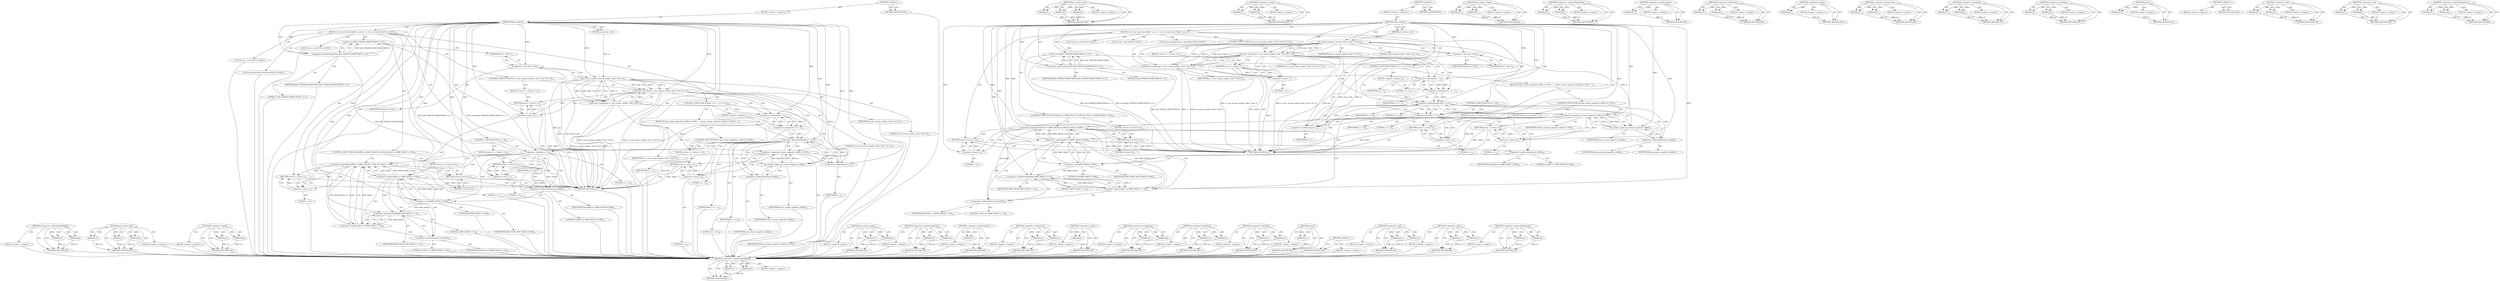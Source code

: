 digraph "&lt;operator&gt;.indirectIndexAccess" {
vulnerable_177 [label=<(METHOD,&lt;operator&gt;.arithmeticShiftRight)>];
vulnerable_178 [label=<(PARAM,p1)>];
vulnerable_179 [label=<(PARAM,p2)>];
vulnerable_180 [label=<(BLOCK,&lt;empty&gt;,&lt;empty&gt;)>];
vulnerable_181 [label=<(METHOD_RETURN,ANY)>];
vulnerable_128 [label=<(METHOD,jas_stream_read)>];
vulnerable_129 [label=<(PARAM,p1)>];
vulnerable_130 [label=<(PARAM,p2)>];
vulnerable_131 [label=<(PARAM,p3)>];
vulnerable_132 [label=<(BLOCK,&lt;empty&gt;,&lt;empty&gt;)>];
vulnerable_133 [label=<(METHOD_RETURN,ANY)>];
vulnerable_152 [label=<(METHOD,&lt;operator&gt;.equals)>];
vulnerable_153 [label=<(PARAM,p1)>];
vulnerable_154 [label=<(PARAM,p2)>];
vulnerable_155 [label=<(BLOCK,&lt;empty&gt;,&lt;empty&gt;)>];
vulnerable_156 [label=<(METHOD_RETURN,ANY)>];
vulnerable_6 [label=<(METHOD,&lt;global&gt;)<SUB>1</SUB>>];
vulnerable_7 [label=<(BLOCK,&lt;empty&gt;,&lt;empty&gt;)<SUB>1</SUB>>];
vulnerable_8 [label=<(METHOD,bmp_validate)<SUB>1</SUB>>];
vulnerable_9 [label=<(PARAM,jas_stream_t *in)<SUB>1</SUB>>];
vulnerable_10 [label=<(BLOCK,{
 	int n;
 	int i;
	uchar buf[2];
 
 	assert(J...,{
 	int n;
 	int i;
	uchar buf[2];
 
 	assert(J...)<SUB>2</SUB>>];
vulnerable_11 [label="<(LOCAL,int n: int)<SUB>3</SUB>>"];
vulnerable_12 [label="<(LOCAL,int i: int)<SUB>4</SUB>>"];
vulnerable_13 [label="<(LOCAL,uchar[2] buf: uchar[2])<SUB>5</SUB>>"];
vulnerable_14 [label=<(assert,assert(JAS_STREAM_MAXPUTBACK &gt;= 2))<SUB>7</SUB>>];
vulnerable_15 [label=<(&lt;operator&gt;.greaterEqualsThan,JAS_STREAM_MAXPUTBACK &gt;= 2)<SUB>7</SUB>>];
vulnerable_16 [label=<(IDENTIFIER,JAS_STREAM_MAXPUTBACK,JAS_STREAM_MAXPUTBACK &gt;= 2)<SUB>7</SUB>>];
vulnerable_17 [label=<(LITERAL,2,JAS_STREAM_MAXPUTBACK &gt;= 2)<SUB>7</SUB>>];
vulnerable_18 [label=<(CONTROL_STRUCTURE,IF,if ((n = jas_stream_read(in, (char *) buf, 2)) &lt; 0))<SUB>10</SUB>>];
vulnerable_19 [label=<(&lt;operator&gt;.lessThan,(n = jas_stream_read(in, (char *) buf, 2)) &lt; 0)<SUB>10</SUB>>];
vulnerable_20 [label=<(&lt;operator&gt;.assignment,n = jas_stream_read(in, (char *) buf, 2))<SUB>10</SUB>>];
vulnerable_21 [label=<(IDENTIFIER,n,n = jas_stream_read(in, (char *) buf, 2))<SUB>10</SUB>>];
vulnerable_22 [label=<(jas_stream_read,jas_stream_read(in, (char *) buf, 2))<SUB>10</SUB>>];
vulnerable_23 [label=<(IDENTIFIER,in,jas_stream_read(in, (char *) buf, 2))<SUB>10</SUB>>];
vulnerable_24 [label=<(&lt;operator&gt;.cast,(char *) buf)<SUB>10</SUB>>];
vulnerable_25 [label=<(UNKNOWN,char *,char *)<SUB>10</SUB>>];
vulnerable_26 [label=<(IDENTIFIER,buf,(char *) buf)<SUB>10</SUB>>];
vulnerable_27 [label=<(LITERAL,2,jas_stream_read(in, (char *) buf, 2))<SUB>10</SUB>>];
vulnerable_28 [label=<(LITERAL,0,(n = jas_stream_read(in, (char *) buf, 2)) &lt; 0)<SUB>10</SUB>>];
vulnerable_29 [label=<(BLOCK,{
		return -1;
	},{
		return -1;
	})<SUB>10</SUB>>];
vulnerable_30 [label=<(RETURN,return -1;,return -1;)<SUB>11</SUB>>];
vulnerable_31 [label=<(&lt;operator&gt;.minus,-1)<SUB>11</SUB>>];
vulnerable_32 [label=<(LITERAL,1,-1)<SUB>11</SUB>>];
vulnerable_33 [label=<(CONTROL_STRUCTURE,FOR,for (i = n - 1;i &gt;= 0;--i))<SUB>14</SUB>>];
vulnerable_34 [label=<(BLOCK,&lt;empty&gt;,&lt;empty&gt;)<SUB>14</SUB>>];
vulnerable_35 [label=<(&lt;operator&gt;.assignment,i = n - 1)<SUB>14</SUB>>];
vulnerable_36 [label=<(IDENTIFIER,i,i = n - 1)<SUB>14</SUB>>];
vulnerable_37 [label=<(&lt;operator&gt;.subtraction,n - 1)<SUB>14</SUB>>];
vulnerable_38 [label=<(IDENTIFIER,n,n - 1)<SUB>14</SUB>>];
vulnerable_39 [label=<(LITERAL,1,n - 1)<SUB>14</SUB>>];
vulnerable_40 [label=<(&lt;operator&gt;.greaterEqualsThan,i &gt;= 0)<SUB>14</SUB>>];
vulnerable_41 [label=<(IDENTIFIER,i,i &gt;= 0)<SUB>14</SUB>>];
vulnerable_42 [label=<(LITERAL,0,i &gt;= 0)<SUB>14</SUB>>];
vulnerable_43 [label=<(&lt;operator&gt;.preDecrement,--i)<SUB>14</SUB>>];
vulnerable_44 [label=<(IDENTIFIER,i,--i)<SUB>14</SUB>>];
vulnerable_45 [label=<(BLOCK,{
		if (jas_stream_ungetc(in, buf[i]) == EOF) {...,{
		if (jas_stream_ungetc(in, buf[i]) == EOF) {...)<SUB>14</SUB>>];
vulnerable_46 [label=<(CONTROL_STRUCTURE,IF,if (jas_stream_ungetc(in, buf[i]) == EOF))<SUB>15</SUB>>];
vulnerable_47 [label=<(&lt;operator&gt;.equals,jas_stream_ungetc(in, buf[i]) == EOF)<SUB>15</SUB>>];
vulnerable_48 [label=<(jas_stream_ungetc,jas_stream_ungetc(in, buf[i]))<SUB>15</SUB>>];
vulnerable_49 [label=<(IDENTIFIER,in,jas_stream_ungetc(in, buf[i]))<SUB>15</SUB>>];
vulnerable_50 [label=<(&lt;operator&gt;.indirectIndexAccess,buf[i])<SUB>15</SUB>>];
vulnerable_51 [label=<(IDENTIFIER,buf,jas_stream_ungetc(in, buf[i]))<SUB>15</SUB>>];
vulnerable_52 [label=<(IDENTIFIER,i,jas_stream_ungetc(in, buf[i]))<SUB>15</SUB>>];
vulnerable_53 [label=<(IDENTIFIER,EOF,jas_stream_ungetc(in, buf[i]) == EOF)<SUB>15</SUB>>];
vulnerable_54 [label=<(BLOCK,{
			return -1;
		},{
			return -1;
		})<SUB>15</SUB>>];
vulnerable_55 [label=<(RETURN,return -1;,return -1;)<SUB>16</SUB>>];
vulnerable_56 [label=<(&lt;operator&gt;.minus,-1)<SUB>16</SUB>>];
vulnerable_57 [label=<(LITERAL,1,-1)<SUB>16</SUB>>];
vulnerable_58 [label=<(CONTROL_STRUCTURE,IF,if (n &lt; 2))<SUB>20</SUB>>];
vulnerable_59 [label=<(&lt;operator&gt;.lessThan,n &lt; 2)<SUB>20</SUB>>];
vulnerable_60 [label=<(IDENTIFIER,n,n &lt; 2)<SUB>20</SUB>>];
vulnerable_61 [label=<(LITERAL,2,n &lt; 2)<SUB>20</SUB>>];
vulnerable_62 [label=<(BLOCK,{
		return -1;
	},{
		return -1;
	})<SUB>20</SUB>>];
vulnerable_63 [label=<(RETURN,return -1;,return -1;)<SUB>21</SUB>>];
vulnerable_64 [label=<(&lt;operator&gt;.minus,-1)<SUB>21</SUB>>];
vulnerable_65 [label=<(LITERAL,1,-1)<SUB>21</SUB>>];
vulnerable_66 [label=<(CONTROL_STRUCTURE,IF,if (buf[0] == (BMP_MAGIC &amp; 0xff) &amp;&amp; buf[1] == (BMP_MAGIC &gt;&gt; 8)))<SUB>24</SUB>>];
vulnerable_67 [label=<(&lt;operator&gt;.logicalAnd,buf[0] == (BMP_MAGIC &amp; 0xff) &amp;&amp; buf[1] == (BMP_...)<SUB>24</SUB>>];
vulnerable_68 [label=<(&lt;operator&gt;.equals,buf[0] == (BMP_MAGIC &amp; 0xff))<SUB>24</SUB>>];
vulnerable_69 [label=<(&lt;operator&gt;.indirectIndexAccess,buf[0])<SUB>24</SUB>>];
vulnerable_70 [label=<(IDENTIFIER,buf,buf[0] == (BMP_MAGIC &amp; 0xff))<SUB>24</SUB>>];
vulnerable_71 [label=<(LITERAL,0,buf[0] == (BMP_MAGIC &amp; 0xff))<SUB>24</SUB>>];
vulnerable_72 [label=<(&lt;operator&gt;.and,BMP_MAGIC &amp; 0xff)<SUB>24</SUB>>];
vulnerable_73 [label=<(IDENTIFIER,BMP_MAGIC,BMP_MAGIC &amp; 0xff)<SUB>24</SUB>>];
vulnerable_74 [label=<(LITERAL,0xff,BMP_MAGIC &amp; 0xff)<SUB>24</SUB>>];
vulnerable_75 [label=<(&lt;operator&gt;.equals,buf[1] == (BMP_MAGIC &gt;&gt; 8))<SUB>24</SUB>>];
vulnerable_76 [label=<(&lt;operator&gt;.indirectIndexAccess,buf[1])<SUB>24</SUB>>];
vulnerable_77 [label=<(IDENTIFIER,buf,buf[1] == (BMP_MAGIC &gt;&gt; 8))<SUB>24</SUB>>];
vulnerable_78 [label=<(LITERAL,1,buf[1] == (BMP_MAGIC &gt;&gt; 8))<SUB>24</SUB>>];
vulnerable_79 [label=<(&lt;operator&gt;.arithmeticShiftRight,BMP_MAGIC &gt;&gt; 8)<SUB>24</SUB>>];
vulnerable_80 [label=<(IDENTIFIER,BMP_MAGIC,BMP_MAGIC &gt;&gt; 8)<SUB>24</SUB>>];
vulnerable_81 [label=<(LITERAL,8,BMP_MAGIC &gt;&gt; 8)<SUB>24</SUB>>];
vulnerable_82 [label=<(BLOCK,{
		return 0;
	},{
		return 0;
	})<SUB>24</SUB>>];
vulnerable_83 [label=<(RETURN,return 0;,return 0;)<SUB>25</SUB>>];
vulnerable_84 [label=<(LITERAL,0,return 0;)<SUB>25</SUB>>];
vulnerable_85 [label=<(RETURN,return -1;,return -1;)<SUB>27</SUB>>];
vulnerable_86 [label=<(&lt;operator&gt;.minus,-1)<SUB>27</SUB>>];
vulnerable_87 [label=<(LITERAL,1,-1)<SUB>27</SUB>>];
vulnerable_88 [label=<(METHOD_RETURN,int)<SUB>1</SUB>>];
vulnerable_90 [label=<(METHOD_RETURN,ANY)<SUB>1</SUB>>];
vulnerable_157 [label=<(METHOD,jas_stream_ungetc)>];
vulnerable_158 [label=<(PARAM,p1)>];
vulnerable_159 [label=<(PARAM,p2)>];
vulnerable_160 [label=<(BLOCK,&lt;empty&gt;,&lt;empty&gt;)>];
vulnerable_161 [label=<(METHOD_RETURN,ANY)>];
vulnerable_113 [label=<(METHOD,&lt;operator&gt;.greaterEqualsThan)>];
vulnerable_114 [label=<(PARAM,p1)>];
vulnerable_115 [label=<(PARAM,p2)>];
vulnerable_116 [label=<(BLOCK,&lt;empty&gt;,&lt;empty&gt;)>];
vulnerable_117 [label=<(METHOD_RETURN,ANY)>];
vulnerable_148 [label=<(METHOD,&lt;operator&gt;.preDecrement)>];
vulnerable_149 [label=<(PARAM,p1)>];
vulnerable_150 [label=<(BLOCK,&lt;empty&gt;,&lt;empty&gt;)>];
vulnerable_151 [label=<(METHOD_RETURN,ANY)>];
vulnerable_143 [label=<(METHOD,&lt;operator&gt;.subtraction)>];
vulnerable_144 [label=<(PARAM,p1)>];
vulnerable_145 [label=<(PARAM,p2)>];
vulnerable_146 [label=<(BLOCK,&lt;empty&gt;,&lt;empty&gt;)>];
vulnerable_147 [label=<(METHOD_RETURN,ANY)>];
vulnerable_139 [label=<(METHOD,&lt;operator&gt;.minus)>];
vulnerable_140 [label=<(PARAM,p1)>];
vulnerable_141 [label=<(BLOCK,&lt;empty&gt;,&lt;empty&gt;)>];
vulnerable_142 [label=<(METHOD_RETURN,ANY)>];
vulnerable_123 [label=<(METHOD,&lt;operator&gt;.assignment)>];
vulnerable_124 [label=<(PARAM,p1)>];
vulnerable_125 [label=<(PARAM,p2)>];
vulnerable_126 [label=<(BLOCK,&lt;empty&gt;,&lt;empty&gt;)>];
vulnerable_127 [label=<(METHOD_RETURN,ANY)>];
vulnerable_167 [label=<(METHOD,&lt;operator&gt;.logicalAnd)>];
vulnerable_168 [label=<(PARAM,p1)>];
vulnerable_169 [label=<(PARAM,p2)>];
vulnerable_170 [label=<(BLOCK,&lt;empty&gt;,&lt;empty&gt;)>];
vulnerable_171 [label=<(METHOD_RETURN,ANY)>];
vulnerable_118 [label=<(METHOD,&lt;operator&gt;.lessThan)>];
vulnerable_119 [label=<(PARAM,p1)>];
vulnerable_120 [label=<(PARAM,p2)>];
vulnerable_121 [label=<(BLOCK,&lt;empty&gt;,&lt;empty&gt;)>];
vulnerable_122 [label=<(METHOD_RETURN,ANY)>];
vulnerable_109 [label=<(METHOD,assert)>];
vulnerable_110 [label=<(PARAM,p1)>];
vulnerable_111 [label=<(BLOCK,&lt;empty&gt;,&lt;empty&gt;)>];
vulnerable_112 [label=<(METHOD_RETURN,ANY)>];
vulnerable_103 [label=<(METHOD,&lt;global&gt;)<SUB>1</SUB>>];
vulnerable_104 [label=<(BLOCK,&lt;empty&gt;,&lt;empty&gt;)>];
vulnerable_105 [label=<(METHOD_RETURN,ANY)>];
vulnerable_172 [label=<(METHOD,&lt;operator&gt;.and)>];
vulnerable_173 [label=<(PARAM,p1)>];
vulnerable_174 [label=<(PARAM,p2)>];
vulnerable_175 [label=<(BLOCK,&lt;empty&gt;,&lt;empty&gt;)>];
vulnerable_176 [label=<(METHOD_RETURN,ANY)>];
vulnerable_134 [label=<(METHOD,&lt;operator&gt;.cast)>];
vulnerable_135 [label=<(PARAM,p1)>];
vulnerable_136 [label=<(PARAM,p2)>];
vulnerable_137 [label=<(BLOCK,&lt;empty&gt;,&lt;empty&gt;)>];
vulnerable_138 [label=<(METHOD_RETURN,ANY)>];
vulnerable_162 [label=<(METHOD,&lt;operator&gt;.indirectIndexAccess)>];
vulnerable_163 [label=<(PARAM,p1)>];
vulnerable_164 [label=<(PARAM,p2)>];
vulnerable_165 [label=<(BLOCK,&lt;empty&gt;,&lt;empty&gt;)>];
vulnerable_166 [label=<(METHOD_RETURN,ANY)>];
fixed_177 [label=<(METHOD,&lt;operator&gt;.arithmeticShiftRight)>];
fixed_178 [label=<(PARAM,p1)>];
fixed_179 [label=<(PARAM,p2)>];
fixed_180 [label=<(BLOCK,&lt;empty&gt;,&lt;empty&gt;)>];
fixed_181 [label=<(METHOD_RETURN,ANY)>];
fixed_128 [label=<(METHOD,jas_stream_read)>];
fixed_129 [label=<(PARAM,p1)>];
fixed_130 [label=<(PARAM,p2)>];
fixed_131 [label=<(PARAM,p3)>];
fixed_132 [label=<(BLOCK,&lt;empty&gt;,&lt;empty&gt;)>];
fixed_133 [label=<(METHOD_RETURN,ANY)>];
fixed_152 [label=<(METHOD,&lt;operator&gt;.equals)>];
fixed_153 [label=<(PARAM,p1)>];
fixed_154 [label=<(PARAM,p2)>];
fixed_155 [label=<(BLOCK,&lt;empty&gt;,&lt;empty&gt;)>];
fixed_156 [label=<(METHOD_RETURN,ANY)>];
fixed_6 [label=<(METHOD,&lt;global&gt;)<SUB>1</SUB>>];
fixed_7 [label=<(BLOCK,&lt;empty&gt;,&lt;empty&gt;)<SUB>1</SUB>>];
fixed_8 [label=<(METHOD,bmp_validate)<SUB>1</SUB>>];
fixed_9 [label=<(PARAM,jas_stream_t *in)<SUB>1</SUB>>];
fixed_10 [label=<(BLOCK,{
 	int n;
 	int i;
	jas_uchar buf[2];
 
 	asse...,{
 	int n;
 	int i;
	jas_uchar buf[2];
 
 	asse...)<SUB>2</SUB>>];
fixed_11 [label="<(LOCAL,int n: int)<SUB>3</SUB>>"];
fixed_12 [label="<(LOCAL,int i: int)<SUB>4</SUB>>"];
fixed_13 [label="<(LOCAL,jas_uchar[2] buf: jas_uchar[2])<SUB>5</SUB>>"];
fixed_14 [label=<(assert,assert(JAS_STREAM_MAXPUTBACK &gt;= 2))<SUB>7</SUB>>];
fixed_15 [label=<(&lt;operator&gt;.greaterEqualsThan,JAS_STREAM_MAXPUTBACK &gt;= 2)<SUB>7</SUB>>];
fixed_16 [label=<(IDENTIFIER,JAS_STREAM_MAXPUTBACK,JAS_STREAM_MAXPUTBACK &gt;= 2)<SUB>7</SUB>>];
fixed_17 [label=<(LITERAL,2,JAS_STREAM_MAXPUTBACK &gt;= 2)<SUB>7</SUB>>];
fixed_18 [label=<(CONTROL_STRUCTURE,IF,if ((n = jas_stream_read(in, (char *) buf, 2)) &lt; 0))<SUB>10</SUB>>];
fixed_19 [label=<(&lt;operator&gt;.lessThan,(n = jas_stream_read(in, (char *) buf, 2)) &lt; 0)<SUB>10</SUB>>];
fixed_20 [label=<(&lt;operator&gt;.assignment,n = jas_stream_read(in, (char *) buf, 2))<SUB>10</SUB>>];
fixed_21 [label=<(IDENTIFIER,n,n = jas_stream_read(in, (char *) buf, 2))<SUB>10</SUB>>];
fixed_22 [label=<(jas_stream_read,jas_stream_read(in, (char *) buf, 2))<SUB>10</SUB>>];
fixed_23 [label=<(IDENTIFIER,in,jas_stream_read(in, (char *) buf, 2))<SUB>10</SUB>>];
fixed_24 [label=<(&lt;operator&gt;.cast,(char *) buf)<SUB>10</SUB>>];
fixed_25 [label=<(UNKNOWN,char *,char *)<SUB>10</SUB>>];
fixed_26 [label=<(IDENTIFIER,buf,(char *) buf)<SUB>10</SUB>>];
fixed_27 [label=<(LITERAL,2,jas_stream_read(in, (char *) buf, 2))<SUB>10</SUB>>];
fixed_28 [label=<(LITERAL,0,(n = jas_stream_read(in, (char *) buf, 2)) &lt; 0)<SUB>10</SUB>>];
fixed_29 [label=<(BLOCK,{
		return -1;
	},{
		return -1;
	})<SUB>10</SUB>>];
fixed_30 [label=<(RETURN,return -1;,return -1;)<SUB>11</SUB>>];
fixed_31 [label=<(&lt;operator&gt;.minus,-1)<SUB>11</SUB>>];
fixed_32 [label=<(LITERAL,1,-1)<SUB>11</SUB>>];
fixed_33 [label=<(CONTROL_STRUCTURE,FOR,for (i = n - 1;i &gt;= 0;--i))<SUB>14</SUB>>];
fixed_34 [label=<(BLOCK,&lt;empty&gt;,&lt;empty&gt;)<SUB>14</SUB>>];
fixed_35 [label=<(&lt;operator&gt;.assignment,i = n - 1)<SUB>14</SUB>>];
fixed_36 [label=<(IDENTIFIER,i,i = n - 1)<SUB>14</SUB>>];
fixed_37 [label=<(&lt;operator&gt;.subtraction,n - 1)<SUB>14</SUB>>];
fixed_38 [label=<(IDENTIFIER,n,n - 1)<SUB>14</SUB>>];
fixed_39 [label=<(LITERAL,1,n - 1)<SUB>14</SUB>>];
fixed_40 [label=<(&lt;operator&gt;.greaterEqualsThan,i &gt;= 0)<SUB>14</SUB>>];
fixed_41 [label=<(IDENTIFIER,i,i &gt;= 0)<SUB>14</SUB>>];
fixed_42 [label=<(LITERAL,0,i &gt;= 0)<SUB>14</SUB>>];
fixed_43 [label=<(&lt;operator&gt;.preDecrement,--i)<SUB>14</SUB>>];
fixed_44 [label=<(IDENTIFIER,i,--i)<SUB>14</SUB>>];
fixed_45 [label=<(BLOCK,{
		if (jas_stream_ungetc(in, buf[i]) == EOF) {...,{
		if (jas_stream_ungetc(in, buf[i]) == EOF) {...)<SUB>14</SUB>>];
fixed_46 [label=<(CONTROL_STRUCTURE,IF,if (jas_stream_ungetc(in, buf[i]) == EOF))<SUB>15</SUB>>];
fixed_47 [label=<(&lt;operator&gt;.equals,jas_stream_ungetc(in, buf[i]) == EOF)<SUB>15</SUB>>];
fixed_48 [label=<(jas_stream_ungetc,jas_stream_ungetc(in, buf[i]))<SUB>15</SUB>>];
fixed_49 [label=<(IDENTIFIER,in,jas_stream_ungetc(in, buf[i]))<SUB>15</SUB>>];
fixed_50 [label=<(&lt;operator&gt;.indirectIndexAccess,buf[i])<SUB>15</SUB>>];
fixed_51 [label=<(IDENTIFIER,buf,jas_stream_ungetc(in, buf[i]))<SUB>15</SUB>>];
fixed_52 [label=<(IDENTIFIER,i,jas_stream_ungetc(in, buf[i]))<SUB>15</SUB>>];
fixed_53 [label=<(IDENTIFIER,EOF,jas_stream_ungetc(in, buf[i]) == EOF)<SUB>15</SUB>>];
fixed_54 [label=<(BLOCK,{
			return -1;
		},{
			return -1;
		})<SUB>15</SUB>>];
fixed_55 [label=<(RETURN,return -1;,return -1;)<SUB>16</SUB>>];
fixed_56 [label=<(&lt;operator&gt;.minus,-1)<SUB>16</SUB>>];
fixed_57 [label=<(LITERAL,1,-1)<SUB>16</SUB>>];
fixed_58 [label=<(CONTROL_STRUCTURE,IF,if (n &lt; 2))<SUB>20</SUB>>];
fixed_59 [label=<(&lt;operator&gt;.lessThan,n &lt; 2)<SUB>20</SUB>>];
fixed_60 [label=<(IDENTIFIER,n,n &lt; 2)<SUB>20</SUB>>];
fixed_61 [label=<(LITERAL,2,n &lt; 2)<SUB>20</SUB>>];
fixed_62 [label=<(BLOCK,{
		return -1;
	},{
		return -1;
	})<SUB>20</SUB>>];
fixed_63 [label=<(RETURN,return -1;,return -1;)<SUB>21</SUB>>];
fixed_64 [label=<(&lt;operator&gt;.minus,-1)<SUB>21</SUB>>];
fixed_65 [label=<(LITERAL,1,-1)<SUB>21</SUB>>];
fixed_66 [label=<(CONTROL_STRUCTURE,IF,if (buf[0] == (BMP_MAGIC &amp; 0xff) &amp;&amp; buf[1] == (BMP_MAGIC &gt;&gt; 8)))<SUB>24</SUB>>];
fixed_67 [label=<(&lt;operator&gt;.logicalAnd,buf[0] == (BMP_MAGIC &amp; 0xff) &amp;&amp; buf[1] == (BMP_...)<SUB>24</SUB>>];
fixed_68 [label=<(&lt;operator&gt;.equals,buf[0] == (BMP_MAGIC &amp; 0xff))<SUB>24</SUB>>];
fixed_69 [label=<(&lt;operator&gt;.indirectIndexAccess,buf[0])<SUB>24</SUB>>];
fixed_70 [label=<(IDENTIFIER,buf,buf[0] == (BMP_MAGIC &amp; 0xff))<SUB>24</SUB>>];
fixed_71 [label=<(LITERAL,0,buf[0] == (BMP_MAGIC &amp; 0xff))<SUB>24</SUB>>];
fixed_72 [label=<(&lt;operator&gt;.and,BMP_MAGIC &amp; 0xff)<SUB>24</SUB>>];
fixed_73 [label=<(IDENTIFIER,BMP_MAGIC,BMP_MAGIC &amp; 0xff)<SUB>24</SUB>>];
fixed_74 [label=<(LITERAL,0xff,BMP_MAGIC &amp; 0xff)<SUB>24</SUB>>];
fixed_75 [label=<(&lt;operator&gt;.equals,buf[1] == (BMP_MAGIC &gt;&gt; 8))<SUB>24</SUB>>];
fixed_76 [label=<(&lt;operator&gt;.indirectIndexAccess,buf[1])<SUB>24</SUB>>];
fixed_77 [label=<(IDENTIFIER,buf,buf[1] == (BMP_MAGIC &gt;&gt; 8))<SUB>24</SUB>>];
fixed_78 [label=<(LITERAL,1,buf[1] == (BMP_MAGIC &gt;&gt; 8))<SUB>24</SUB>>];
fixed_79 [label=<(&lt;operator&gt;.arithmeticShiftRight,BMP_MAGIC &gt;&gt; 8)<SUB>24</SUB>>];
fixed_80 [label=<(IDENTIFIER,BMP_MAGIC,BMP_MAGIC &gt;&gt; 8)<SUB>24</SUB>>];
fixed_81 [label=<(LITERAL,8,BMP_MAGIC &gt;&gt; 8)<SUB>24</SUB>>];
fixed_82 [label=<(BLOCK,{
		return 0;
	},{
		return 0;
	})<SUB>24</SUB>>];
fixed_83 [label=<(RETURN,return 0;,return 0;)<SUB>25</SUB>>];
fixed_84 [label=<(LITERAL,0,return 0;)<SUB>25</SUB>>];
fixed_85 [label=<(RETURN,return -1;,return -1;)<SUB>27</SUB>>];
fixed_86 [label=<(&lt;operator&gt;.minus,-1)<SUB>27</SUB>>];
fixed_87 [label=<(LITERAL,1,-1)<SUB>27</SUB>>];
fixed_88 [label=<(METHOD_RETURN,int)<SUB>1</SUB>>];
fixed_90 [label=<(METHOD_RETURN,ANY)<SUB>1</SUB>>];
fixed_157 [label=<(METHOD,jas_stream_ungetc)>];
fixed_158 [label=<(PARAM,p1)>];
fixed_159 [label=<(PARAM,p2)>];
fixed_160 [label=<(BLOCK,&lt;empty&gt;,&lt;empty&gt;)>];
fixed_161 [label=<(METHOD_RETURN,ANY)>];
fixed_113 [label=<(METHOD,&lt;operator&gt;.greaterEqualsThan)>];
fixed_114 [label=<(PARAM,p1)>];
fixed_115 [label=<(PARAM,p2)>];
fixed_116 [label=<(BLOCK,&lt;empty&gt;,&lt;empty&gt;)>];
fixed_117 [label=<(METHOD_RETURN,ANY)>];
fixed_148 [label=<(METHOD,&lt;operator&gt;.preDecrement)>];
fixed_149 [label=<(PARAM,p1)>];
fixed_150 [label=<(BLOCK,&lt;empty&gt;,&lt;empty&gt;)>];
fixed_151 [label=<(METHOD_RETURN,ANY)>];
fixed_143 [label=<(METHOD,&lt;operator&gt;.subtraction)>];
fixed_144 [label=<(PARAM,p1)>];
fixed_145 [label=<(PARAM,p2)>];
fixed_146 [label=<(BLOCK,&lt;empty&gt;,&lt;empty&gt;)>];
fixed_147 [label=<(METHOD_RETURN,ANY)>];
fixed_139 [label=<(METHOD,&lt;operator&gt;.minus)>];
fixed_140 [label=<(PARAM,p1)>];
fixed_141 [label=<(BLOCK,&lt;empty&gt;,&lt;empty&gt;)>];
fixed_142 [label=<(METHOD_RETURN,ANY)>];
fixed_123 [label=<(METHOD,&lt;operator&gt;.assignment)>];
fixed_124 [label=<(PARAM,p1)>];
fixed_125 [label=<(PARAM,p2)>];
fixed_126 [label=<(BLOCK,&lt;empty&gt;,&lt;empty&gt;)>];
fixed_127 [label=<(METHOD_RETURN,ANY)>];
fixed_167 [label=<(METHOD,&lt;operator&gt;.logicalAnd)>];
fixed_168 [label=<(PARAM,p1)>];
fixed_169 [label=<(PARAM,p2)>];
fixed_170 [label=<(BLOCK,&lt;empty&gt;,&lt;empty&gt;)>];
fixed_171 [label=<(METHOD_RETURN,ANY)>];
fixed_118 [label=<(METHOD,&lt;operator&gt;.lessThan)>];
fixed_119 [label=<(PARAM,p1)>];
fixed_120 [label=<(PARAM,p2)>];
fixed_121 [label=<(BLOCK,&lt;empty&gt;,&lt;empty&gt;)>];
fixed_122 [label=<(METHOD_RETURN,ANY)>];
fixed_109 [label=<(METHOD,assert)>];
fixed_110 [label=<(PARAM,p1)>];
fixed_111 [label=<(BLOCK,&lt;empty&gt;,&lt;empty&gt;)>];
fixed_112 [label=<(METHOD_RETURN,ANY)>];
fixed_103 [label=<(METHOD,&lt;global&gt;)<SUB>1</SUB>>];
fixed_104 [label=<(BLOCK,&lt;empty&gt;,&lt;empty&gt;)>];
fixed_105 [label=<(METHOD_RETURN,ANY)>];
fixed_172 [label=<(METHOD,&lt;operator&gt;.and)>];
fixed_173 [label=<(PARAM,p1)>];
fixed_174 [label=<(PARAM,p2)>];
fixed_175 [label=<(BLOCK,&lt;empty&gt;,&lt;empty&gt;)>];
fixed_176 [label=<(METHOD_RETURN,ANY)>];
fixed_134 [label=<(METHOD,&lt;operator&gt;.cast)>];
fixed_135 [label=<(PARAM,p1)>];
fixed_136 [label=<(PARAM,p2)>];
fixed_137 [label=<(BLOCK,&lt;empty&gt;,&lt;empty&gt;)>];
fixed_138 [label=<(METHOD_RETURN,ANY)>];
fixed_162 [label=<(METHOD,&lt;operator&gt;.indirectIndexAccess)>];
fixed_163 [label=<(PARAM,p1)>];
fixed_164 [label=<(PARAM,p2)>];
fixed_165 [label=<(BLOCK,&lt;empty&gt;,&lt;empty&gt;)>];
fixed_166 [label=<(METHOD_RETURN,ANY)>];
vulnerable_177 -> vulnerable_178  [key=0, label="AST: "];
vulnerable_177 -> vulnerable_178  [key=1, label="DDG: "];
vulnerable_177 -> vulnerable_180  [key=0, label="AST: "];
vulnerable_177 -> vulnerable_179  [key=0, label="AST: "];
vulnerable_177 -> vulnerable_179  [key=1, label="DDG: "];
vulnerable_177 -> vulnerable_181  [key=0, label="AST: "];
vulnerable_177 -> vulnerable_181  [key=1, label="CFG: "];
vulnerable_178 -> vulnerable_181  [key=0, label="DDG: p1"];
vulnerable_179 -> vulnerable_181  [key=0, label="DDG: p2"];
vulnerable_180 -> fixed_177  [key=0];
vulnerable_181 -> fixed_177  [key=0];
vulnerable_128 -> vulnerable_129  [key=0, label="AST: "];
vulnerable_128 -> vulnerable_129  [key=1, label="DDG: "];
vulnerable_128 -> vulnerable_132  [key=0, label="AST: "];
vulnerable_128 -> vulnerable_130  [key=0, label="AST: "];
vulnerable_128 -> vulnerable_130  [key=1, label="DDG: "];
vulnerable_128 -> vulnerable_133  [key=0, label="AST: "];
vulnerable_128 -> vulnerable_133  [key=1, label="CFG: "];
vulnerable_128 -> vulnerable_131  [key=0, label="AST: "];
vulnerable_128 -> vulnerable_131  [key=1, label="DDG: "];
vulnerable_129 -> vulnerable_133  [key=0, label="DDG: p1"];
vulnerable_130 -> vulnerable_133  [key=0, label="DDG: p2"];
vulnerable_131 -> vulnerable_133  [key=0, label="DDG: p3"];
vulnerable_132 -> fixed_177  [key=0];
vulnerable_133 -> fixed_177  [key=0];
vulnerable_152 -> vulnerable_153  [key=0, label="AST: "];
vulnerable_152 -> vulnerable_153  [key=1, label="DDG: "];
vulnerable_152 -> vulnerable_155  [key=0, label="AST: "];
vulnerable_152 -> vulnerable_154  [key=0, label="AST: "];
vulnerable_152 -> vulnerable_154  [key=1, label="DDG: "];
vulnerable_152 -> vulnerable_156  [key=0, label="AST: "];
vulnerable_152 -> vulnerable_156  [key=1, label="CFG: "];
vulnerable_153 -> vulnerable_156  [key=0, label="DDG: p1"];
vulnerable_154 -> vulnerable_156  [key=0, label="DDG: p2"];
vulnerable_155 -> fixed_177  [key=0];
vulnerable_156 -> fixed_177  [key=0];
vulnerable_6 -> vulnerable_7  [key=0, label="AST: "];
vulnerable_6 -> vulnerable_90  [key=0, label="AST: "];
vulnerable_6 -> vulnerable_90  [key=1, label="CFG: "];
vulnerable_7 -> vulnerable_8  [key=0, label="AST: "];
vulnerable_8 -> vulnerable_9  [key=0, label="AST: "];
vulnerable_8 -> vulnerable_9  [key=1, label="DDG: "];
vulnerable_8 -> vulnerable_10  [key=0, label="AST: "];
vulnerable_8 -> vulnerable_88  [key=0, label="AST: "];
vulnerable_8 -> vulnerable_15  [key=0, label="CFG: "];
vulnerable_8 -> vulnerable_15  [key=1, label="DDG: "];
vulnerable_8 -> vulnerable_19  [key=0, label="DDG: "];
vulnerable_8 -> vulnerable_40  [key=0, label="DDG: "];
vulnerable_8 -> vulnerable_43  [key=0, label="DDG: "];
vulnerable_8 -> vulnerable_59  [key=0, label="DDG: "];
vulnerable_8 -> vulnerable_83  [key=0, label="DDG: "];
vulnerable_8 -> vulnerable_86  [key=0, label="DDG: "];
vulnerable_8 -> vulnerable_68  [key=0, label="DDG: "];
vulnerable_8 -> vulnerable_75  [key=0, label="DDG: "];
vulnerable_8 -> vulnerable_84  [key=0, label="DDG: "];
vulnerable_8 -> vulnerable_22  [key=0, label="DDG: "];
vulnerable_8 -> vulnerable_31  [key=0, label="DDG: "];
vulnerable_8 -> vulnerable_37  [key=0, label="DDG: "];
vulnerable_8 -> vulnerable_47  [key=0, label="DDG: "];
vulnerable_8 -> vulnerable_64  [key=0, label="DDG: "];
vulnerable_8 -> vulnerable_72  [key=0, label="DDG: "];
vulnerable_8 -> vulnerable_79  [key=0, label="DDG: "];
vulnerable_8 -> vulnerable_24  [key=0, label="DDG: "];
vulnerable_8 -> vulnerable_48  [key=0, label="DDG: "];
vulnerable_8 -> vulnerable_56  [key=0, label="DDG: "];
vulnerable_9 -> vulnerable_22  [key=0, label="DDG: in"];
vulnerable_10 -> vulnerable_11  [key=0, label="AST: "];
vulnerable_10 -> vulnerable_12  [key=0, label="AST: "];
vulnerable_10 -> vulnerable_13  [key=0, label="AST: "];
vulnerable_10 -> vulnerable_14  [key=0, label="AST: "];
vulnerable_10 -> vulnerable_18  [key=0, label="AST: "];
vulnerable_10 -> vulnerable_33  [key=0, label="AST: "];
vulnerable_10 -> vulnerable_58  [key=0, label="AST: "];
vulnerable_10 -> vulnerable_66  [key=0, label="AST: "];
vulnerable_10 -> vulnerable_85  [key=0, label="AST: "];
vulnerable_11 -> fixed_177  [key=0];
vulnerable_12 -> fixed_177  [key=0];
vulnerable_13 -> fixed_177  [key=0];
vulnerable_14 -> vulnerable_15  [key=0, label="AST: "];
vulnerable_14 -> vulnerable_25  [key=0, label="CFG: "];
vulnerable_14 -> vulnerable_88  [key=0, label="DDG: JAS_STREAM_MAXPUTBACK &gt;= 2"];
vulnerable_14 -> vulnerable_88  [key=1, label="DDG: assert(JAS_STREAM_MAXPUTBACK &gt;= 2)"];
vulnerable_15 -> vulnerable_16  [key=0, label="AST: "];
vulnerable_15 -> vulnerable_17  [key=0, label="AST: "];
vulnerable_15 -> vulnerable_14  [key=0, label="CFG: "];
vulnerable_15 -> vulnerable_14  [key=1, label="DDG: JAS_STREAM_MAXPUTBACK"];
vulnerable_15 -> vulnerable_14  [key=2, label="DDG: 2"];
vulnerable_15 -> vulnerable_88  [key=0, label="DDG: JAS_STREAM_MAXPUTBACK"];
vulnerable_16 -> fixed_177  [key=0];
vulnerable_17 -> fixed_177  [key=0];
vulnerable_18 -> vulnerable_19  [key=0, label="AST: "];
vulnerable_18 -> vulnerable_29  [key=0, label="AST: "];
vulnerable_19 -> vulnerable_20  [key=0, label="AST: "];
vulnerable_19 -> vulnerable_28  [key=0, label="AST: "];
vulnerable_19 -> vulnerable_31  [key=0, label="CFG: "];
vulnerable_19 -> vulnerable_31  [key=1, label="CDG: "];
vulnerable_19 -> vulnerable_37  [key=0, label="CFG: "];
vulnerable_19 -> vulnerable_37  [key=1, label="CDG: "];
vulnerable_19 -> vulnerable_88  [key=0, label="DDG: n = jas_stream_read(in, (char *) buf, 2)"];
vulnerable_19 -> vulnerable_88  [key=1, label="DDG: (n = jas_stream_read(in, (char *) buf, 2)) &lt; 0"];
vulnerable_19 -> vulnerable_30  [key=0, label="CDG: "];
vulnerable_19 -> vulnerable_40  [key=0, label="CDG: "];
vulnerable_19 -> vulnerable_35  [key=0, label="CDG: "];
vulnerable_20 -> vulnerable_21  [key=0, label="AST: "];
vulnerable_20 -> vulnerable_22  [key=0, label="AST: "];
vulnerable_20 -> vulnerable_19  [key=0, label="CFG: "];
vulnerable_20 -> vulnerable_19  [key=1, label="DDG: n"];
vulnerable_20 -> vulnerable_88  [key=0, label="DDG: n"];
vulnerable_20 -> vulnerable_88  [key=1, label="DDG: jas_stream_read(in, (char *) buf, 2)"];
vulnerable_20 -> vulnerable_37  [key=0, label="DDG: n"];
vulnerable_21 -> fixed_177  [key=0];
vulnerable_22 -> vulnerable_23  [key=0, label="AST: "];
vulnerable_22 -> vulnerable_24  [key=0, label="AST: "];
vulnerable_22 -> vulnerable_27  [key=0, label="AST: "];
vulnerable_22 -> vulnerable_20  [key=0, label="CFG: "];
vulnerable_22 -> vulnerable_20  [key=1, label="DDG: in"];
vulnerable_22 -> vulnerable_20  [key=2, label="DDG: (char *) buf"];
vulnerable_22 -> vulnerable_20  [key=3, label="DDG: 2"];
vulnerable_22 -> vulnerable_88  [key=0, label="DDG: in"];
vulnerable_22 -> vulnerable_88  [key=1, label="DDG: (char *) buf"];
vulnerable_22 -> vulnerable_19  [key=0, label="DDG: in"];
vulnerable_22 -> vulnerable_19  [key=1, label="DDG: (char *) buf"];
vulnerable_22 -> vulnerable_19  [key=2, label="DDG: 2"];
vulnerable_22 -> vulnerable_48  [key=0, label="DDG: in"];
vulnerable_23 -> fixed_177  [key=0];
vulnerable_24 -> vulnerable_25  [key=0, label="AST: "];
vulnerable_24 -> vulnerable_26  [key=0, label="AST: "];
vulnerable_24 -> vulnerable_22  [key=0, label="CFG: "];
vulnerable_24 -> vulnerable_88  [key=0, label="DDG: buf"];
vulnerable_25 -> vulnerable_24  [key=0, label="CFG: "];
vulnerable_26 -> fixed_177  [key=0];
vulnerable_27 -> fixed_177  [key=0];
vulnerable_28 -> fixed_177  [key=0];
vulnerable_29 -> vulnerable_30  [key=0, label="AST: "];
vulnerable_30 -> vulnerable_31  [key=0, label="AST: "];
vulnerable_30 -> vulnerable_88  [key=0, label="CFG: "];
vulnerable_30 -> vulnerable_88  [key=1, label="DDG: &lt;RET&gt;"];
vulnerable_31 -> vulnerable_32  [key=0, label="AST: "];
vulnerable_31 -> vulnerable_30  [key=0, label="CFG: "];
vulnerable_31 -> vulnerable_30  [key=1, label="DDG: -1"];
vulnerable_31 -> vulnerable_88  [key=0, label="DDG: -1"];
vulnerable_32 -> fixed_177  [key=0];
vulnerable_33 -> vulnerable_34  [key=0, label="AST: "];
vulnerable_33 -> vulnerable_40  [key=0, label="AST: "];
vulnerable_33 -> vulnerable_43  [key=0, label="AST: "];
vulnerable_33 -> vulnerable_45  [key=0, label="AST: "];
vulnerable_34 -> vulnerable_35  [key=0, label="AST: "];
vulnerable_35 -> vulnerable_36  [key=0, label="AST: "];
vulnerable_35 -> vulnerable_37  [key=0, label="AST: "];
vulnerable_35 -> vulnerable_40  [key=0, label="CFG: "];
vulnerable_35 -> vulnerable_40  [key=1, label="DDG: i"];
vulnerable_36 -> fixed_177  [key=0];
vulnerable_37 -> vulnerable_38  [key=0, label="AST: "];
vulnerable_37 -> vulnerable_39  [key=0, label="AST: "];
vulnerable_37 -> vulnerable_35  [key=0, label="CFG: "];
vulnerable_37 -> vulnerable_35  [key=1, label="DDG: n"];
vulnerable_37 -> vulnerable_35  [key=2, label="DDG: 1"];
vulnerable_37 -> vulnerable_59  [key=0, label="DDG: n"];
vulnerable_38 -> fixed_177  [key=0];
vulnerable_39 -> fixed_177  [key=0];
vulnerable_40 -> vulnerable_41  [key=0, label="AST: "];
vulnerable_40 -> vulnerable_42  [key=0, label="AST: "];
vulnerable_40 -> vulnerable_50  [key=0, label="CFG: "];
vulnerable_40 -> vulnerable_50  [key=1, label="CDG: "];
vulnerable_40 -> vulnerable_59  [key=0, label="CFG: "];
vulnerable_40 -> vulnerable_59  [key=1, label="CDG: "];
vulnerable_40 -> vulnerable_43  [key=0, label="DDG: i"];
vulnerable_40 -> vulnerable_47  [key=0, label="CDG: "];
vulnerable_40 -> vulnerable_48  [key=0, label="CDG: "];
vulnerable_41 -> fixed_177  [key=0];
vulnerable_42 -> fixed_177  [key=0];
vulnerable_43 -> vulnerable_44  [key=0, label="AST: "];
vulnerable_43 -> vulnerable_40  [key=0, label="CFG: "];
vulnerable_43 -> vulnerable_40  [key=1, label="DDG: i"];
vulnerable_44 -> fixed_177  [key=0];
vulnerable_45 -> vulnerable_46  [key=0, label="AST: "];
vulnerable_46 -> vulnerable_47  [key=0, label="AST: "];
vulnerable_46 -> vulnerable_54  [key=0, label="AST: "];
vulnerable_47 -> vulnerable_48  [key=0, label="AST: "];
vulnerable_47 -> vulnerable_53  [key=0, label="AST: "];
vulnerable_47 -> vulnerable_56  [key=0, label="CFG: "];
vulnerable_47 -> vulnerable_56  [key=1, label="CDG: "];
vulnerable_47 -> vulnerable_43  [key=0, label="CFG: "];
vulnerable_47 -> vulnerable_43  [key=1, label="CDG: "];
vulnerable_47 -> vulnerable_88  [key=0, label="DDG: EOF"];
vulnerable_47 -> vulnerable_40  [key=0, label="CDG: "];
vulnerable_47 -> vulnerable_55  [key=0, label="CDG: "];
vulnerable_48 -> vulnerable_49  [key=0, label="AST: "];
vulnerable_48 -> vulnerable_50  [key=0, label="AST: "];
vulnerable_48 -> vulnerable_47  [key=0, label="CFG: "];
vulnerable_48 -> vulnerable_47  [key=1, label="DDG: in"];
vulnerable_48 -> vulnerable_47  [key=2, label="DDG: buf[i]"];
vulnerable_49 -> fixed_177  [key=0];
vulnerable_50 -> vulnerable_51  [key=0, label="AST: "];
vulnerable_50 -> vulnerable_52  [key=0, label="AST: "];
vulnerable_50 -> vulnerable_48  [key=0, label="CFG: "];
vulnerable_51 -> fixed_177  [key=0];
vulnerable_52 -> fixed_177  [key=0];
vulnerable_53 -> fixed_177  [key=0];
vulnerable_54 -> vulnerable_55  [key=0, label="AST: "];
vulnerable_55 -> vulnerable_56  [key=0, label="AST: "];
vulnerable_55 -> vulnerable_88  [key=0, label="CFG: "];
vulnerable_55 -> vulnerable_88  [key=1, label="DDG: &lt;RET&gt;"];
vulnerable_56 -> vulnerable_57  [key=0, label="AST: "];
vulnerable_56 -> vulnerable_55  [key=0, label="CFG: "];
vulnerable_56 -> vulnerable_55  [key=1, label="DDG: -1"];
vulnerable_57 -> fixed_177  [key=0];
vulnerable_58 -> vulnerable_59  [key=0, label="AST: "];
vulnerable_58 -> vulnerable_62  [key=0, label="AST: "];
vulnerable_59 -> vulnerable_60  [key=0, label="AST: "];
vulnerable_59 -> vulnerable_61  [key=0, label="AST: "];
vulnerable_59 -> vulnerable_64  [key=0, label="CFG: "];
vulnerable_59 -> vulnerable_64  [key=1, label="CDG: "];
vulnerable_59 -> vulnerable_69  [key=0, label="CFG: "];
vulnerable_59 -> vulnerable_69  [key=1, label="CDG: "];
vulnerable_59 -> vulnerable_68  [key=0, label="CDG: "];
vulnerable_59 -> vulnerable_72  [key=0, label="CDG: "];
vulnerable_59 -> vulnerable_67  [key=0, label="CDG: "];
vulnerable_59 -> vulnerable_63  [key=0, label="CDG: "];
vulnerable_60 -> fixed_177  [key=0];
vulnerable_61 -> fixed_177  [key=0];
vulnerable_62 -> vulnerable_63  [key=0, label="AST: "];
vulnerable_63 -> vulnerable_64  [key=0, label="AST: "];
vulnerable_63 -> vulnerable_88  [key=0, label="CFG: "];
vulnerable_63 -> vulnerable_88  [key=1, label="DDG: &lt;RET&gt;"];
vulnerable_64 -> vulnerable_65  [key=0, label="AST: "];
vulnerable_64 -> vulnerable_63  [key=0, label="CFG: "];
vulnerable_64 -> vulnerable_63  [key=1, label="DDG: -1"];
vulnerable_65 -> fixed_177  [key=0];
vulnerable_66 -> vulnerable_67  [key=0, label="AST: "];
vulnerable_66 -> vulnerable_82  [key=0, label="AST: "];
vulnerable_67 -> vulnerable_68  [key=0, label="AST: "];
vulnerable_67 -> vulnerable_75  [key=0, label="AST: "];
vulnerable_67 -> vulnerable_83  [key=0, label="CFG: "];
vulnerable_67 -> vulnerable_83  [key=1, label="CDG: "];
vulnerable_67 -> vulnerable_86  [key=0, label="CFG: "];
vulnerable_67 -> vulnerable_86  [key=1, label="CDG: "];
vulnerable_67 -> vulnerable_85  [key=0, label="CDG: "];
vulnerable_68 -> vulnerable_69  [key=0, label="AST: "];
vulnerable_68 -> vulnerable_72  [key=0, label="AST: "];
vulnerable_68 -> vulnerable_67  [key=0, label="CFG: "];
vulnerable_68 -> vulnerable_67  [key=1, label="DDG: buf[0]"];
vulnerable_68 -> vulnerable_67  [key=2, label="DDG: BMP_MAGIC &amp; 0xff"];
vulnerable_68 -> vulnerable_76  [key=0, label="CFG: "];
vulnerable_68 -> vulnerable_76  [key=1, label="CDG: "];
vulnerable_68 -> vulnerable_75  [key=0, label="CDG: "];
vulnerable_68 -> vulnerable_79  [key=0, label="CDG: "];
vulnerable_69 -> vulnerable_70  [key=0, label="AST: "];
vulnerable_69 -> vulnerable_71  [key=0, label="AST: "];
vulnerable_69 -> vulnerable_72  [key=0, label="CFG: "];
vulnerable_70 -> fixed_177  [key=0];
vulnerable_71 -> fixed_177  [key=0];
vulnerable_72 -> vulnerable_73  [key=0, label="AST: "];
vulnerable_72 -> vulnerable_74  [key=0, label="AST: "];
vulnerable_72 -> vulnerable_68  [key=0, label="CFG: "];
vulnerable_72 -> vulnerable_68  [key=1, label="DDG: BMP_MAGIC"];
vulnerable_72 -> vulnerable_68  [key=2, label="DDG: 0xff"];
vulnerable_72 -> vulnerable_79  [key=0, label="DDG: BMP_MAGIC"];
vulnerable_73 -> fixed_177  [key=0];
vulnerable_74 -> fixed_177  [key=0];
vulnerable_75 -> vulnerable_76  [key=0, label="AST: "];
vulnerable_75 -> vulnerable_79  [key=0, label="AST: "];
vulnerable_75 -> vulnerable_67  [key=0, label="CFG: "];
vulnerable_75 -> vulnerable_67  [key=1, label="DDG: buf[1]"];
vulnerable_75 -> vulnerable_67  [key=2, label="DDG: BMP_MAGIC &gt;&gt; 8"];
vulnerable_76 -> vulnerable_77  [key=0, label="AST: "];
vulnerable_76 -> vulnerable_78  [key=0, label="AST: "];
vulnerable_76 -> vulnerable_79  [key=0, label="CFG: "];
vulnerable_77 -> fixed_177  [key=0];
vulnerable_78 -> fixed_177  [key=0];
vulnerable_79 -> vulnerable_80  [key=0, label="AST: "];
vulnerable_79 -> vulnerable_81  [key=0, label="AST: "];
vulnerable_79 -> vulnerable_75  [key=0, label="CFG: "];
vulnerable_79 -> vulnerable_75  [key=1, label="DDG: BMP_MAGIC"];
vulnerable_79 -> vulnerable_75  [key=2, label="DDG: 8"];
vulnerable_80 -> fixed_177  [key=0];
vulnerable_81 -> fixed_177  [key=0];
vulnerable_82 -> vulnerable_83  [key=0, label="AST: "];
vulnerable_83 -> vulnerable_84  [key=0, label="AST: "];
vulnerable_83 -> vulnerable_88  [key=0, label="CFG: "];
vulnerable_83 -> vulnerable_88  [key=1, label="DDG: &lt;RET&gt;"];
vulnerable_84 -> vulnerable_83  [key=0, label="DDG: 0"];
vulnerable_85 -> vulnerable_86  [key=0, label="AST: "];
vulnerable_85 -> vulnerable_88  [key=0, label="CFG: "];
vulnerable_85 -> vulnerable_88  [key=1, label="DDG: &lt;RET&gt;"];
vulnerable_86 -> vulnerable_87  [key=0, label="AST: "];
vulnerable_86 -> vulnerable_85  [key=0, label="CFG: "];
vulnerable_86 -> vulnerable_85  [key=1, label="DDG: -1"];
vulnerable_87 -> fixed_177  [key=0];
vulnerable_88 -> fixed_177  [key=0];
vulnerable_90 -> fixed_177  [key=0];
vulnerable_157 -> vulnerable_158  [key=0, label="AST: "];
vulnerable_157 -> vulnerable_158  [key=1, label="DDG: "];
vulnerable_157 -> vulnerable_160  [key=0, label="AST: "];
vulnerable_157 -> vulnerable_159  [key=0, label="AST: "];
vulnerable_157 -> vulnerable_159  [key=1, label="DDG: "];
vulnerable_157 -> vulnerable_161  [key=0, label="AST: "];
vulnerable_157 -> vulnerable_161  [key=1, label="CFG: "];
vulnerable_158 -> vulnerable_161  [key=0, label="DDG: p1"];
vulnerable_159 -> vulnerable_161  [key=0, label="DDG: p2"];
vulnerable_160 -> fixed_177  [key=0];
vulnerable_161 -> fixed_177  [key=0];
vulnerable_113 -> vulnerable_114  [key=0, label="AST: "];
vulnerable_113 -> vulnerable_114  [key=1, label="DDG: "];
vulnerable_113 -> vulnerable_116  [key=0, label="AST: "];
vulnerable_113 -> vulnerable_115  [key=0, label="AST: "];
vulnerable_113 -> vulnerable_115  [key=1, label="DDG: "];
vulnerable_113 -> vulnerable_117  [key=0, label="AST: "];
vulnerable_113 -> vulnerable_117  [key=1, label="CFG: "];
vulnerable_114 -> vulnerable_117  [key=0, label="DDG: p1"];
vulnerable_115 -> vulnerable_117  [key=0, label="DDG: p2"];
vulnerable_116 -> fixed_177  [key=0];
vulnerable_117 -> fixed_177  [key=0];
vulnerable_148 -> vulnerable_149  [key=0, label="AST: "];
vulnerable_148 -> vulnerable_149  [key=1, label="DDG: "];
vulnerable_148 -> vulnerable_150  [key=0, label="AST: "];
vulnerable_148 -> vulnerable_151  [key=0, label="AST: "];
vulnerable_148 -> vulnerable_151  [key=1, label="CFG: "];
vulnerable_149 -> vulnerable_151  [key=0, label="DDG: p1"];
vulnerable_150 -> fixed_177  [key=0];
vulnerable_151 -> fixed_177  [key=0];
vulnerable_143 -> vulnerable_144  [key=0, label="AST: "];
vulnerable_143 -> vulnerable_144  [key=1, label="DDG: "];
vulnerable_143 -> vulnerable_146  [key=0, label="AST: "];
vulnerable_143 -> vulnerable_145  [key=0, label="AST: "];
vulnerable_143 -> vulnerable_145  [key=1, label="DDG: "];
vulnerable_143 -> vulnerable_147  [key=0, label="AST: "];
vulnerable_143 -> vulnerable_147  [key=1, label="CFG: "];
vulnerable_144 -> vulnerable_147  [key=0, label="DDG: p1"];
vulnerable_145 -> vulnerable_147  [key=0, label="DDG: p2"];
vulnerable_146 -> fixed_177  [key=0];
vulnerable_147 -> fixed_177  [key=0];
vulnerable_139 -> vulnerable_140  [key=0, label="AST: "];
vulnerable_139 -> vulnerable_140  [key=1, label="DDG: "];
vulnerable_139 -> vulnerable_141  [key=0, label="AST: "];
vulnerable_139 -> vulnerable_142  [key=0, label="AST: "];
vulnerable_139 -> vulnerable_142  [key=1, label="CFG: "];
vulnerable_140 -> vulnerable_142  [key=0, label="DDG: p1"];
vulnerable_141 -> fixed_177  [key=0];
vulnerable_142 -> fixed_177  [key=0];
vulnerable_123 -> vulnerable_124  [key=0, label="AST: "];
vulnerable_123 -> vulnerable_124  [key=1, label="DDG: "];
vulnerable_123 -> vulnerable_126  [key=0, label="AST: "];
vulnerable_123 -> vulnerable_125  [key=0, label="AST: "];
vulnerable_123 -> vulnerable_125  [key=1, label="DDG: "];
vulnerable_123 -> vulnerable_127  [key=0, label="AST: "];
vulnerable_123 -> vulnerable_127  [key=1, label="CFG: "];
vulnerable_124 -> vulnerable_127  [key=0, label="DDG: p1"];
vulnerable_125 -> vulnerable_127  [key=0, label="DDG: p2"];
vulnerable_126 -> fixed_177  [key=0];
vulnerable_127 -> fixed_177  [key=0];
vulnerable_167 -> vulnerable_168  [key=0, label="AST: "];
vulnerable_167 -> vulnerable_168  [key=1, label="DDG: "];
vulnerable_167 -> vulnerable_170  [key=0, label="AST: "];
vulnerable_167 -> vulnerable_169  [key=0, label="AST: "];
vulnerable_167 -> vulnerable_169  [key=1, label="DDG: "];
vulnerable_167 -> vulnerable_171  [key=0, label="AST: "];
vulnerable_167 -> vulnerable_171  [key=1, label="CFG: "];
vulnerable_168 -> vulnerable_171  [key=0, label="DDG: p1"];
vulnerable_169 -> vulnerable_171  [key=0, label="DDG: p2"];
vulnerable_170 -> fixed_177  [key=0];
vulnerable_171 -> fixed_177  [key=0];
vulnerable_118 -> vulnerable_119  [key=0, label="AST: "];
vulnerable_118 -> vulnerable_119  [key=1, label="DDG: "];
vulnerable_118 -> vulnerable_121  [key=0, label="AST: "];
vulnerable_118 -> vulnerable_120  [key=0, label="AST: "];
vulnerable_118 -> vulnerable_120  [key=1, label="DDG: "];
vulnerable_118 -> vulnerable_122  [key=0, label="AST: "];
vulnerable_118 -> vulnerable_122  [key=1, label="CFG: "];
vulnerable_119 -> vulnerable_122  [key=0, label="DDG: p1"];
vulnerable_120 -> vulnerable_122  [key=0, label="DDG: p2"];
vulnerable_121 -> fixed_177  [key=0];
vulnerable_122 -> fixed_177  [key=0];
vulnerable_109 -> vulnerable_110  [key=0, label="AST: "];
vulnerable_109 -> vulnerable_110  [key=1, label="DDG: "];
vulnerable_109 -> vulnerable_111  [key=0, label="AST: "];
vulnerable_109 -> vulnerable_112  [key=0, label="AST: "];
vulnerable_109 -> vulnerable_112  [key=1, label="CFG: "];
vulnerable_110 -> vulnerable_112  [key=0, label="DDG: p1"];
vulnerable_111 -> fixed_177  [key=0];
vulnerable_112 -> fixed_177  [key=0];
vulnerable_103 -> vulnerable_104  [key=0, label="AST: "];
vulnerable_103 -> vulnerable_105  [key=0, label="AST: "];
vulnerable_103 -> vulnerable_105  [key=1, label="CFG: "];
vulnerable_104 -> fixed_177  [key=0];
vulnerable_105 -> fixed_177  [key=0];
vulnerable_172 -> vulnerable_173  [key=0, label="AST: "];
vulnerable_172 -> vulnerable_173  [key=1, label="DDG: "];
vulnerable_172 -> vulnerable_175  [key=0, label="AST: "];
vulnerable_172 -> vulnerable_174  [key=0, label="AST: "];
vulnerable_172 -> vulnerable_174  [key=1, label="DDG: "];
vulnerable_172 -> vulnerable_176  [key=0, label="AST: "];
vulnerable_172 -> vulnerable_176  [key=1, label="CFG: "];
vulnerable_173 -> vulnerable_176  [key=0, label="DDG: p1"];
vulnerable_174 -> vulnerable_176  [key=0, label="DDG: p2"];
vulnerable_175 -> fixed_177  [key=0];
vulnerable_176 -> fixed_177  [key=0];
vulnerable_134 -> vulnerable_135  [key=0, label="AST: "];
vulnerable_134 -> vulnerable_135  [key=1, label="DDG: "];
vulnerable_134 -> vulnerable_137  [key=0, label="AST: "];
vulnerable_134 -> vulnerable_136  [key=0, label="AST: "];
vulnerable_134 -> vulnerable_136  [key=1, label="DDG: "];
vulnerable_134 -> vulnerable_138  [key=0, label="AST: "];
vulnerable_134 -> vulnerable_138  [key=1, label="CFG: "];
vulnerable_135 -> vulnerable_138  [key=0, label="DDG: p1"];
vulnerable_136 -> vulnerable_138  [key=0, label="DDG: p2"];
vulnerable_137 -> fixed_177  [key=0];
vulnerable_138 -> fixed_177  [key=0];
vulnerable_162 -> vulnerable_163  [key=0, label="AST: "];
vulnerable_162 -> vulnerable_163  [key=1, label="DDG: "];
vulnerable_162 -> vulnerable_165  [key=0, label="AST: "];
vulnerable_162 -> vulnerable_164  [key=0, label="AST: "];
vulnerable_162 -> vulnerable_164  [key=1, label="DDG: "];
vulnerable_162 -> vulnerable_166  [key=0, label="AST: "];
vulnerable_162 -> vulnerable_166  [key=1, label="CFG: "];
vulnerable_163 -> vulnerable_166  [key=0, label="DDG: p1"];
vulnerable_164 -> vulnerable_166  [key=0, label="DDG: p2"];
vulnerable_165 -> fixed_177  [key=0];
vulnerable_166 -> fixed_177  [key=0];
fixed_177 -> fixed_178  [key=0, label="AST: "];
fixed_177 -> fixed_178  [key=1, label="DDG: "];
fixed_177 -> fixed_180  [key=0, label="AST: "];
fixed_177 -> fixed_179  [key=0, label="AST: "];
fixed_177 -> fixed_179  [key=1, label="DDG: "];
fixed_177 -> fixed_181  [key=0, label="AST: "];
fixed_177 -> fixed_181  [key=1, label="CFG: "];
fixed_178 -> fixed_181  [key=0, label="DDG: p1"];
fixed_179 -> fixed_181  [key=0, label="DDG: p2"];
fixed_128 -> fixed_129  [key=0, label="AST: "];
fixed_128 -> fixed_129  [key=1, label="DDG: "];
fixed_128 -> fixed_132  [key=0, label="AST: "];
fixed_128 -> fixed_130  [key=0, label="AST: "];
fixed_128 -> fixed_130  [key=1, label="DDG: "];
fixed_128 -> fixed_133  [key=0, label="AST: "];
fixed_128 -> fixed_133  [key=1, label="CFG: "];
fixed_128 -> fixed_131  [key=0, label="AST: "];
fixed_128 -> fixed_131  [key=1, label="DDG: "];
fixed_129 -> fixed_133  [key=0, label="DDG: p1"];
fixed_130 -> fixed_133  [key=0, label="DDG: p2"];
fixed_131 -> fixed_133  [key=0, label="DDG: p3"];
fixed_152 -> fixed_153  [key=0, label="AST: "];
fixed_152 -> fixed_153  [key=1, label="DDG: "];
fixed_152 -> fixed_155  [key=0, label="AST: "];
fixed_152 -> fixed_154  [key=0, label="AST: "];
fixed_152 -> fixed_154  [key=1, label="DDG: "];
fixed_152 -> fixed_156  [key=0, label="AST: "];
fixed_152 -> fixed_156  [key=1, label="CFG: "];
fixed_153 -> fixed_156  [key=0, label="DDG: p1"];
fixed_154 -> fixed_156  [key=0, label="DDG: p2"];
fixed_6 -> fixed_7  [key=0, label="AST: "];
fixed_6 -> fixed_90  [key=0, label="AST: "];
fixed_6 -> fixed_90  [key=1, label="CFG: "];
fixed_7 -> fixed_8  [key=0, label="AST: "];
fixed_8 -> fixed_9  [key=0, label="AST: "];
fixed_8 -> fixed_9  [key=1, label="DDG: "];
fixed_8 -> fixed_10  [key=0, label="AST: "];
fixed_8 -> fixed_88  [key=0, label="AST: "];
fixed_8 -> fixed_15  [key=0, label="CFG: "];
fixed_8 -> fixed_15  [key=1, label="DDG: "];
fixed_8 -> fixed_19  [key=0, label="DDG: "];
fixed_8 -> fixed_40  [key=0, label="DDG: "];
fixed_8 -> fixed_43  [key=0, label="DDG: "];
fixed_8 -> fixed_59  [key=0, label="DDG: "];
fixed_8 -> fixed_83  [key=0, label="DDG: "];
fixed_8 -> fixed_86  [key=0, label="DDG: "];
fixed_8 -> fixed_68  [key=0, label="DDG: "];
fixed_8 -> fixed_75  [key=0, label="DDG: "];
fixed_8 -> fixed_84  [key=0, label="DDG: "];
fixed_8 -> fixed_22  [key=0, label="DDG: "];
fixed_8 -> fixed_31  [key=0, label="DDG: "];
fixed_8 -> fixed_37  [key=0, label="DDG: "];
fixed_8 -> fixed_47  [key=0, label="DDG: "];
fixed_8 -> fixed_64  [key=0, label="DDG: "];
fixed_8 -> fixed_72  [key=0, label="DDG: "];
fixed_8 -> fixed_79  [key=0, label="DDG: "];
fixed_8 -> fixed_24  [key=0, label="DDG: "];
fixed_8 -> fixed_48  [key=0, label="DDG: "];
fixed_8 -> fixed_56  [key=0, label="DDG: "];
fixed_9 -> fixed_22  [key=0, label="DDG: in"];
fixed_10 -> fixed_11  [key=0, label="AST: "];
fixed_10 -> fixed_12  [key=0, label="AST: "];
fixed_10 -> fixed_13  [key=0, label="AST: "];
fixed_10 -> fixed_14  [key=0, label="AST: "];
fixed_10 -> fixed_18  [key=0, label="AST: "];
fixed_10 -> fixed_33  [key=0, label="AST: "];
fixed_10 -> fixed_58  [key=0, label="AST: "];
fixed_10 -> fixed_66  [key=0, label="AST: "];
fixed_10 -> fixed_85  [key=0, label="AST: "];
fixed_14 -> fixed_15  [key=0, label="AST: "];
fixed_14 -> fixed_25  [key=0, label="CFG: "];
fixed_14 -> fixed_88  [key=0, label="DDG: JAS_STREAM_MAXPUTBACK &gt;= 2"];
fixed_14 -> fixed_88  [key=1, label="DDG: assert(JAS_STREAM_MAXPUTBACK &gt;= 2)"];
fixed_15 -> fixed_16  [key=0, label="AST: "];
fixed_15 -> fixed_17  [key=0, label="AST: "];
fixed_15 -> fixed_14  [key=0, label="CFG: "];
fixed_15 -> fixed_14  [key=1, label="DDG: JAS_STREAM_MAXPUTBACK"];
fixed_15 -> fixed_14  [key=2, label="DDG: 2"];
fixed_15 -> fixed_88  [key=0, label="DDG: JAS_STREAM_MAXPUTBACK"];
fixed_18 -> fixed_19  [key=0, label="AST: "];
fixed_18 -> fixed_29  [key=0, label="AST: "];
fixed_19 -> fixed_20  [key=0, label="AST: "];
fixed_19 -> fixed_28  [key=0, label="AST: "];
fixed_19 -> fixed_31  [key=0, label="CFG: "];
fixed_19 -> fixed_31  [key=1, label="CDG: "];
fixed_19 -> fixed_37  [key=0, label="CFG: "];
fixed_19 -> fixed_37  [key=1, label="CDG: "];
fixed_19 -> fixed_88  [key=0, label="DDG: n = jas_stream_read(in, (char *) buf, 2)"];
fixed_19 -> fixed_88  [key=1, label="DDG: (n = jas_stream_read(in, (char *) buf, 2)) &lt; 0"];
fixed_19 -> fixed_30  [key=0, label="CDG: "];
fixed_19 -> fixed_40  [key=0, label="CDG: "];
fixed_19 -> fixed_35  [key=0, label="CDG: "];
fixed_20 -> fixed_21  [key=0, label="AST: "];
fixed_20 -> fixed_22  [key=0, label="AST: "];
fixed_20 -> fixed_19  [key=0, label="CFG: "];
fixed_20 -> fixed_19  [key=1, label="DDG: n"];
fixed_20 -> fixed_88  [key=0, label="DDG: n"];
fixed_20 -> fixed_88  [key=1, label="DDG: jas_stream_read(in, (char *) buf, 2)"];
fixed_20 -> fixed_37  [key=0, label="DDG: n"];
fixed_22 -> fixed_23  [key=0, label="AST: "];
fixed_22 -> fixed_24  [key=0, label="AST: "];
fixed_22 -> fixed_27  [key=0, label="AST: "];
fixed_22 -> fixed_20  [key=0, label="CFG: "];
fixed_22 -> fixed_20  [key=1, label="DDG: in"];
fixed_22 -> fixed_20  [key=2, label="DDG: (char *) buf"];
fixed_22 -> fixed_20  [key=3, label="DDG: 2"];
fixed_22 -> fixed_88  [key=0, label="DDG: in"];
fixed_22 -> fixed_88  [key=1, label="DDG: (char *) buf"];
fixed_22 -> fixed_19  [key=0, label="DDG: in"];
fixed_22 -> fixed_19  [key=1, label="DDG: (char *) buf"];
fixed_22 -> fixed_19  [key=2, label="DDG: 2"];
fixed_22 -> fixed_48  [key=0, label="DDG: in"];
fixed_24 -> fixed_25  [key=0, label="AST: "];
fixed_24 -> fixed_26  [key=0, label="AST: "];
fixed_24 -> fixed_22  [key=0, label="CFG: "];
fixed_24 -> fixed_88  [key=0, label="DDG: buf"];
fixed_25 -> fixed_24  [key=0, label="CFG: "];
fixed_29 -> fixed_30  [key=0, label="AST: "];
fixed_30 -> fixed_31  [key=0, label="AST: "];
fixed_30 -> fixed_88  [key=0, label="CFG: "];
fixed_30 -> fixed_88  [key=1, label="DDG: &lt;RET&gt;"];
fixed_31 -> fixed_32  [key=0, label="AST: "];
fixed_31 -> fixed_30  [key=0, label="CFG: "];
fixed_31 -> fixed_30  [key=1, label="DDG: -1"];
fixed_31 -> fixed_88  [key=0, label="DDG: -1"];
fixed_33 -> fixed_34  [key=0, label="AST: "];
fixed_33 -> fixed_40  [key=0, label="AST: "];
fixed_33 -> fixed_43  [key=0, label="AST: "];
fixed_33 -> fixed_45  [key=0, label="AST: "];
fixed_34 -> fixed_35  [key=0, label="AST: "];
fixed_35 -> fixed_36  [key=0, label="AST: "];
fixed_35 -> fixed_37  [key=0, label="AST: "];
fixed_35 -> fixed_40  [key=0, label="CFG: "];
fixed_35 -> fixed_40  [key=1, label="DDG: i"];
fixed_37 -> fixed_38  [key=0, label="AST: "];
fixed_37 -> fixed_39  [key=0, label="AST: "];
fixed_37 -> fixed_35  [key=0, label="CFG: "];
fixed_37 -> fixed_35  [key=1, label="DDG: n"];
fixed_37 -> fixed_35  [key=2, label="DDG: 1"];
fixed_37 -> fixed_59  [key=0, label="DDG: n"];
fixed_40 -> fixed_41  [key=0, label="AST: "];
fixed_40 -> fixed_42  [key=0, label="AST: "];
fixed_40 -> fixed_50  [key=0, label="CFG: "];
fixed_40 -> fixed_50  [key=1, label="CDG: "];
fixed_40 -> fixed_59  [key=0, label="CFG: "];
fixed_40 -> fixed_59  [key=1, label="CDG: "];
fixed_40 -> fixed_43  [key=0, label="DDG: i"];
fixed_40 -> fixed_47  [key=0, label="CDG: "];
fixed_40 -> fixed_48  [key=0, label="CDG: "];
fixed_43 -> fixed_44  [key=0, label="AST: "];
fixed_43 -> fixed_40  [key=0, label="CFG: "];
fixed_43 -> fixed_40  [key=1, label="DDG: i"];
fixed_45 -> fixed_46  [key=0, label="AST: "];
fixed_46 -> fixed_47  [key=0, label="AST: "];
fixed_46 -> fixed_54  [key=0, label="AST: "];
fixed_47 -> fixed_48  [key=0, label="AST: "];
fixed_47 -> fixed_53  [key=0, label="AST: "];
fixed_47 -> fixed_56  [key=0, label="CFG: "];
fixed_47 -> fixed_56  [key=1, label="CDG: "];
fixed_47 -> fixed_43  [key=0, label="CFG: "];
fixed_47 -> fixed_43  [key=1, label="CDG: "];
fixed_47 -> fixed_88  [key=0, label="DDG: EOF"];
fixed_47 -> fixed_40  [key=0, label="CDG: "];
fixed_47 -> fixed_55  [key=0, label="CDG: "];
fixed_48 -> fixed_49  [key=0, label="AST: "];
fixed_48 -> fixed_50  [key=0, label="AST: "];
fixed_48 -> fixed_47  [key=0, label="CFG: "];
fixed_48 -> fixed_47  [key=1, label="DDG: in"];
fixed_48 -> fixed_47  [key=2, label="DDG: buf[i]"];
fixed_50 -> fixed_51  [key=0, label="AST: "];
fixed_50 -> fixed_52  [key=0, label="AST: "];
fixed_50 -> fixed_48  [key=0, label="CFG: "];
fixed_54 -> fixed_55  [key=0, label="AST: "];
fixed_55 -> fixed_56  [key=0, label="AST: "];
fixed_55 -> fixed_88  [key=0, label="CFG: "];
fixed_55 -> fixed_88  [key=1, label="DDG: &lt;RET&gt;"];
fixed_56 -> fixed_57  [key=0, label="AST: "];
fixed_56 -> fixed_55  [key=0, label="CFG: "];
fixed_56 -> fixed_55  [key=1, label="DDG: -1"];
fixed_58 -> fixed_59  [key=0, label="AST: "];
fixed_58 -> fixed_62  [key=0, label="AST: "];
fixed_59 -> fixed_60  [key=0, label="AST: "];
fixed_59 -> fixed_61  [key=0, label="AST: "];
fixed_59 -> fixed_64  [key=0, label="CFG: "];
fixed_59 -> fixed_64  [key=1, label="CDG: "];
fixed_59 -> fixed_69  [key=0, label="CFG: "];
fixed_59 -> fixed_69  [key=1, label="CDG: "];
fixed_59 -> fixed_68  [key=0, label="CDG: "];
fixed_59 -> fixed_72  [key=0, label="CDG: "];
fixed_59 -> fixed_67  [key=0, label="CDG: "];
fixed_59 -> fixed_63  [key=0, label="CDG: "];
fixed_62 -> fixed_63  [key=0, label="AST: "];
fixed_63 -> fixed_64  [key=0, label="AST: "];
fixed_63 -> fixed_88  [key=0, label="CFG: "];
fixed_63 -> fixed_88  [key=1, label="DDG: &lt;RET&gt;"];
fixed_64 -> fixed_65  [key=0, label="AST: "];
fixed_64 -> fixed_63  [key=0, label="CFG: "];
fixed_64 -> fixed_63  [key=1, label="DDG: -1"];
fixed_66 -> fixed_67  [key=0, label="AST: "];
fixed_66 -> fixed_82  [key=0, label="AST: "];
fixed_67 -> fixed_68  [key=0, label="AST: "];
fixed_67 -> fixed_75  [key=0, label="AST: "];
fixed_67 -> fixed_83  [key=0, label="CFG: "];
fixed_67 -> fixed_83  [key=1, label="CDG: "];
fixed_67 -> fixed_86  [key=0, label="CFG: "];
fixed_67 -> fixed_86  [key=1, label="CDG: "];
fixed_67 -> fixed_85  [key=0, label="CDG: "];
fixed_68 -> fixed_69  [key=0, label="AST: "];
fixed_68 -> fixed_72  [key=0, label="AST: "];
fixed_68 -> fixed_67  [key=0, label="CFG: "];
fixed_68 -> fixed_67  [key=1, label="DDG: buf[0]"];
fixed_68 -> fixed_67  [key=2, label="DDG: BMP_MAGIC &amp; 0xff"];
fixed_68 -> fixed_76  [key=0, label="CFG: "];
fixed_68 -> fixed_76  [key=1, label="CDG: "];
fixed_68 -> fixed_75  [key=0, label="CDG: "];
fixed_68 -> fixed_79  [key=0, label="CDG: "];
fixed_69 -> fixed_70  [key=0, label="AST: "];
fixed_69 -> fixed_71  [key=0, label="AST: "];
fixed_69 -> fixed_72  [key=0, label="CFG: "];
fixed_72 -> fixed_73  [key=0, label="AST: "];
fixed_72 -> fixed_74  [key=0, label="AST: "];
fixed_72 -> fixed_68  [key=0, label="CFG: "];
fixed_72 -> fixed_68  [key=1, label="DDG: BMP_MAGIC"];
fixed_72 -> fixed_68  [key=2, label="DDG: 0xff"];
fixed_72 -> fixed_79  [key=0, label="DDG: BMP_MAGIC"];
fixed_75 -> fixed_76  [key=0, label="AST: "];
fixed_75 -> fixed_79  [key=0, label="AST: "];
fixed_75 -> fixed_67  [key=0, label="CFG: "];
fixed_75 -> fixed_67  [key=1, label="DDG: buf[1]"];
fixed_75 -> fixed_67  [key=2, label="DDG: BMP_MAGIC &gt;&gt; 8"];
fixed_76 -> fixed_77  [key=0, label="AST: "];
fixed_76 -> fixed_78  [key=0, label="AST: "];
fixed_76 -> fixed_79  [key=0, label="CFG: "];
fixed_79 -> fixed_80  [key=0, label="AST: "];
fixed_79 -> fixed_81  [key=0, label="AST: "];
fixed_79 -> fixed_75  [key=0, label="CFG: "];
fixed_79 -> fixed_75  [key=1, label="DDG: BMP_MAGIC"];
fixed_79 -> fixed_75  [key=2, label="DDG: 8"];
fixed_82 -> fixed_83  [key=0, label="AST: "];
fixed_83 -> fixed_84  [key=0, label="AST: "];
fixed_83 -> fixed_88  [key=0, label="CFG: "];
fixed_83 -> fixed_88  [key=1, label="DDG: &lt;RET&gt;"];
fixed_84 -> fixed_83  [key=0, label="DDG: 0"];
fixed_85 -> fixed_86  [key=0, label="AST: "];
fixed_85 -> fixed_88  [key=0, label="CFG: "];
fixed_85 -> fixed_88  [key=1, label="DDG: &lt;RET&gt;"];
fixed_86 -> fixed_87  [key=0, label="AST: "];
fixed_86 -> fixed_85  [key=0, label="CFG: "];
fixed_86 -> fixed_85  [key=1, label="DDG: -1"];
fixed_157 -> fixed_158  [key=0, label="AST: "];
fixed_157 -> fixed_158  [key=1, label="DDG: "];
fixed_157 -> fixed_160  [key=0, label="AST: "];
fixed_157 -> fixed_159  [key=0, label="AST: "];
fixed_157 -> fixed_159  [key=1, label="DDG: "];
fixed_157 -> fixed_161  [key=0, label="AST: "];
fixed_157 -> fixed_161  [key=1, label="CFG: "];
fixed_158 -> fixed_161  [key=0, label="DDG: p1"];
fixed_159 -> fixed_161  [key=0, label="DDG: p2"];
fixed_113 -> fixed_114  [key=0, label="AST: "];
fixed_113 -> fixed_114  [key=1, label="DDG: "];
fixed_113 -> fixed_116  [key=0, label="AST: "];
fixed_113 -> fixed_115  [key=0, label="AST: "];
fixed_113 -> fixed_115  [key=1, label="DDG: "];
fixed_113 -> fixed_117  [key=0, label="AST: "];
fixed_113 -> fixed_117  [key=1, label="CFG: "];
fixed_114 -> fixed_117  [key=0, label="DDG: p1"];
fixed_115 -> fixed_117  [key=0, label="DDG: p2"];
fixed_148 -> fixed_149  [key=0, label="AST: "];
fixed_148 -> fixed_149  [key=1, label="DDG: "];
fixed_148 -> fixed_150  [key=0, label="AST: "];
fixed_148 -> fixed_151  [key=0, label="AST: "];
fixed_148 -> fixed_151  [key=1, label="CFG: "];
fixed_149 -> fixed_151  [key=0, label="DDG: p1"];
fixed_143 -> fixed_144  [key=0, label="AST: "];
fixed_143 -> fixed_144  [key=1, label="DDG: "];
fixed_143 -> fixed_146  [key=0, label="AST: "];
fixed_143 -> fixed_145  [key=0, label="AST: "];
fixed_143 -> fixed_145  [key=1, label="DDG: "];
fixed_143 -> fixed_147  [key=0, label="AST: "];
fixed_143 -> fixed_147  [key=1, label="CFG: "];
fixed_144 -> fixed_147  [key=0, label="DDG: p1"];
fixed_145 -> fixed_147  [key=0, label="DDG: p2"];
fixed_139 -> fixed_140  [key=0, label="AST: "];
fixed_139 -> fixed_140  [key=1, label="DDG: "];
fixed_139 -> fixed_141  [key=0, label="AST: "];
fixed_139 -> fixed_142  [key=0, label="AST: "];
fixed_139 -> fixed_142  [key=1, label="CFG: "];
fixed_140 -> fixed_142  [key=0, label="DDG: p1"];
fixed_123 -> fixed_124  [key=0, label="AST: "];
fixed_123 -> fixed_124  [key=1, label="DDG: "];
fixed_123 -> fixed_126  [key=0, label="AST: "];
fixed_123 -> fixed_125  [key=0, label="AST: "];
fixed_123 -> fixed_125  [key=1, label="DDG: "];
fixed_123 -> fixed_127  [key=0, label="AST: "];
fixed_123 -> fixed_127  [key=1, label="CFG: "];
fixed_124 -> fixed_127  [key=0, label="DDG: p1"];
fixed_125 -> fixed_127  [key=0, label="DDG: p2"];
fixed_167 -> fixed_168  [key=0, label="AST: "];
fixed_167 -> fixed_168  [key=1, label="DDG: "];
fixed_167 -> fixed_170  [key=0, label="AST: "];
fixed_167 -> fixed_169  [key=0, label="AST: "];
fixed_167 -> fixed_169  [key=1, label="DDG: "];
fixed_167 -> fixed_171  [key=0, label="AST: "];
fixed_167 -> fixed_171  [key=1, label="CFG: "];
fixed_168 -> fixed_171  [key=0, label="DDG: p1"];
fixed_169 -> fixed_171  [key=0, label="DDG: p2"];
fixed_118 -> fixed_119  [key=0, label="AST: "];
fixed_118 -> fixed_119  [key=1, label="DDG: "];
fixed_118 -> fixed_121  [key=0, label="AST: "];
fixed_118 -> fixed_120  [key=0, label="AST: "];
fixed_118 -> fixed_120  [key=1, label="DDG: "];
fixed_118 -> fixed_122  [key=0, label="AST: "];
fixed_118 -> fixed_122  [key=1, label="CFG: "];
fixed_119 -> fixed_122  [key=0, label="DDG: p1"];
fixed_120 -> fixed_122  [key=0, label="DDG: p2"];
fixed_109 -> fixed_110  [key=0, label="AST: "];
fixed_109 -> fixed_110  [key=1, label="DDG: "];
fixed_109 -> fixed_111  [key=0, label="AST: "];
fixed_109 -> fixed_112  [key=0, label="AST: "];
fixed_109 -> fixed_112  [key=1, label="CFG: "];
fixed_110 -> fixed_112  [key=0, label="DDG: p1"];
fixed_103 -> fixed_104  [key=0, label="AST: "];
fixed_103 -> fixed_105  [key=0, label="AST: "];
fixed_103 -> fixed_105  [key=1, label="CFG: "];
fixed_172 -> fixed_173  [key=0, label="AST: "];
fixed_172 -> fixed_173  [key=1, label="DDG: "];
fixed_172 -> fixed_175  [key=0, label="AST: "];
fixed_172 -> fixed_174  [key=0, label="AST: "];
fixed_172 -> fixed_174  [key=1, label="DDG: "];
fixed_172 -> fixed_176  [key=0, label="AST: "];
fixed_172 -> fixed_176  [key=1, label="CFG: "];
fixed_173 -> fixed_176  [key=0, label="DDG: p1"];
fixed_174 -> fixed_176  [key=0, label="DDG: p2"];
fixed_134 -> fixed_135  [key=0, label="AST: "];
fixed_134 -> fixed_135  [key=1, label="DDG: "];
fixed_134 -> fixed_137  [key=0, label="AST: "];
fixed_134 -> fixed_136  [key=0, label="AST: "];
fixed_134 -> fixed_136  [key=1, label="DDG: "];
fixed_134 -> fixed_138  [key=0, label="AST: "];
fixed_134 -> fixed_138  [key=1, label="CFG: "];
fixed_135 -> fixed_138  [key=0, label="DDG: p1"];
fixed_136 -> fixed_138  [key=0, label="DDG: p2"];
fixed_162 -> fixed_163  [key=0, label="AST: "];
fixed_162 -> fixed_163  [key=1, label="DDG: "];
fixed_162 -> fixed_165  [key=0, label="AST: "];
fixed_162 -> fixed_164  [key=0, label="AST: "];
fixed_162 -> fixed_164  [key=1, label="DDG: "];
fixed_162 -> fixed_166  [key=0, label="AST: "];
fixed_162 -> fixed_166  [key=1, label="CFG: "];
fixed_163 -> fixed_166  [key=0, label="DDG: p1"];
fixed_164 -> fixed_166  [key=0, label="DDG: p2"];
}
